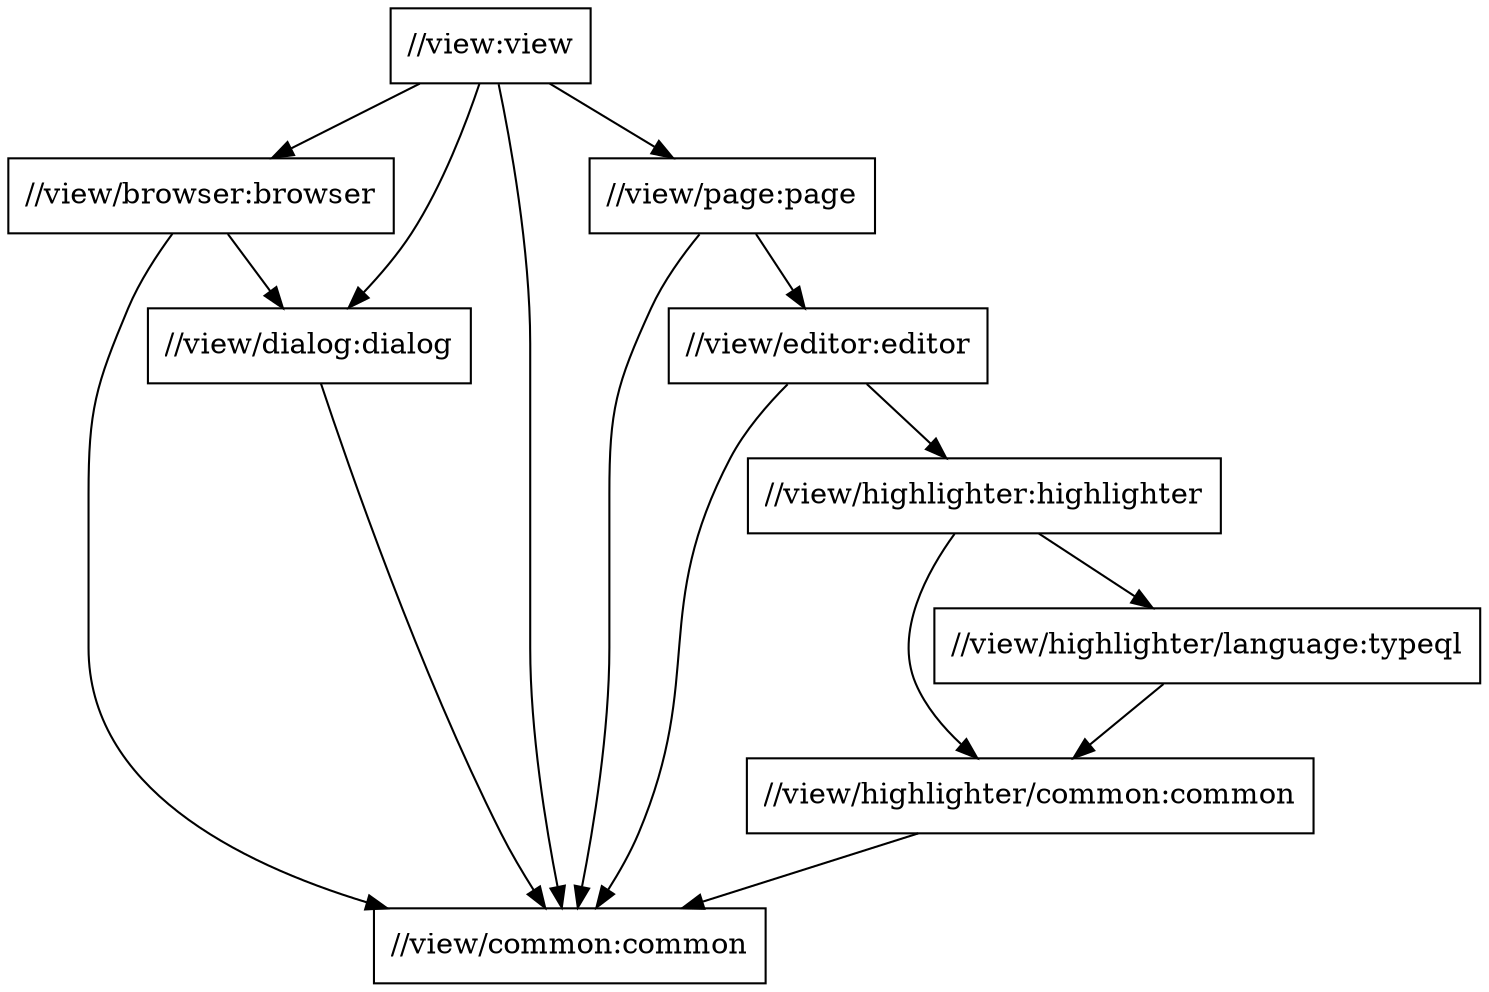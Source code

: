 digraph mygraph {
  node [shape=box];
  "//view:view"
  "//view:view" -> "//view/browser:browser"
  "//view:view" -> "//view/common:common"
  "//view:view" -> "//view/dialog:dialog"
  "//view:view" -> "//view/page:page"
  "//view/page:page"
  "//view/page:page" -> "//view/common:common"
  "//view/page:page" -> "//view/editor:editor"
  "//view/editor:editor"
  "//view/editor:editor" -> "//view/common:common"
  "//view/editor:editor" -> "//view/highlighter:highlighter"
  "//view/highlighter:highlighter"
  "//view/highlighter:highlighter" -> "//view/highlighter/common:common"
  "//view/highlighter:highlighter" -> "//view/highlighter/language:typeql"
  "//view/browser:browser"
  "//view/browser:browser" -> "//view/common:common"
  "//view/browser:browser" -> "//view/dialog:dialog"
  "//view/dialog:dialog"
  "//view/dialog:dialog" -> "//view/common:common"
  "//view/highlighter/language:typeql"
  "//view/highlighter/language:typeql" -> "//view/highlighter/common:common"
  "//view/highlighter/common:common"
  "//view/highlighter/common:common" -> "//view/common:common"
  "//view/common:common"
}

